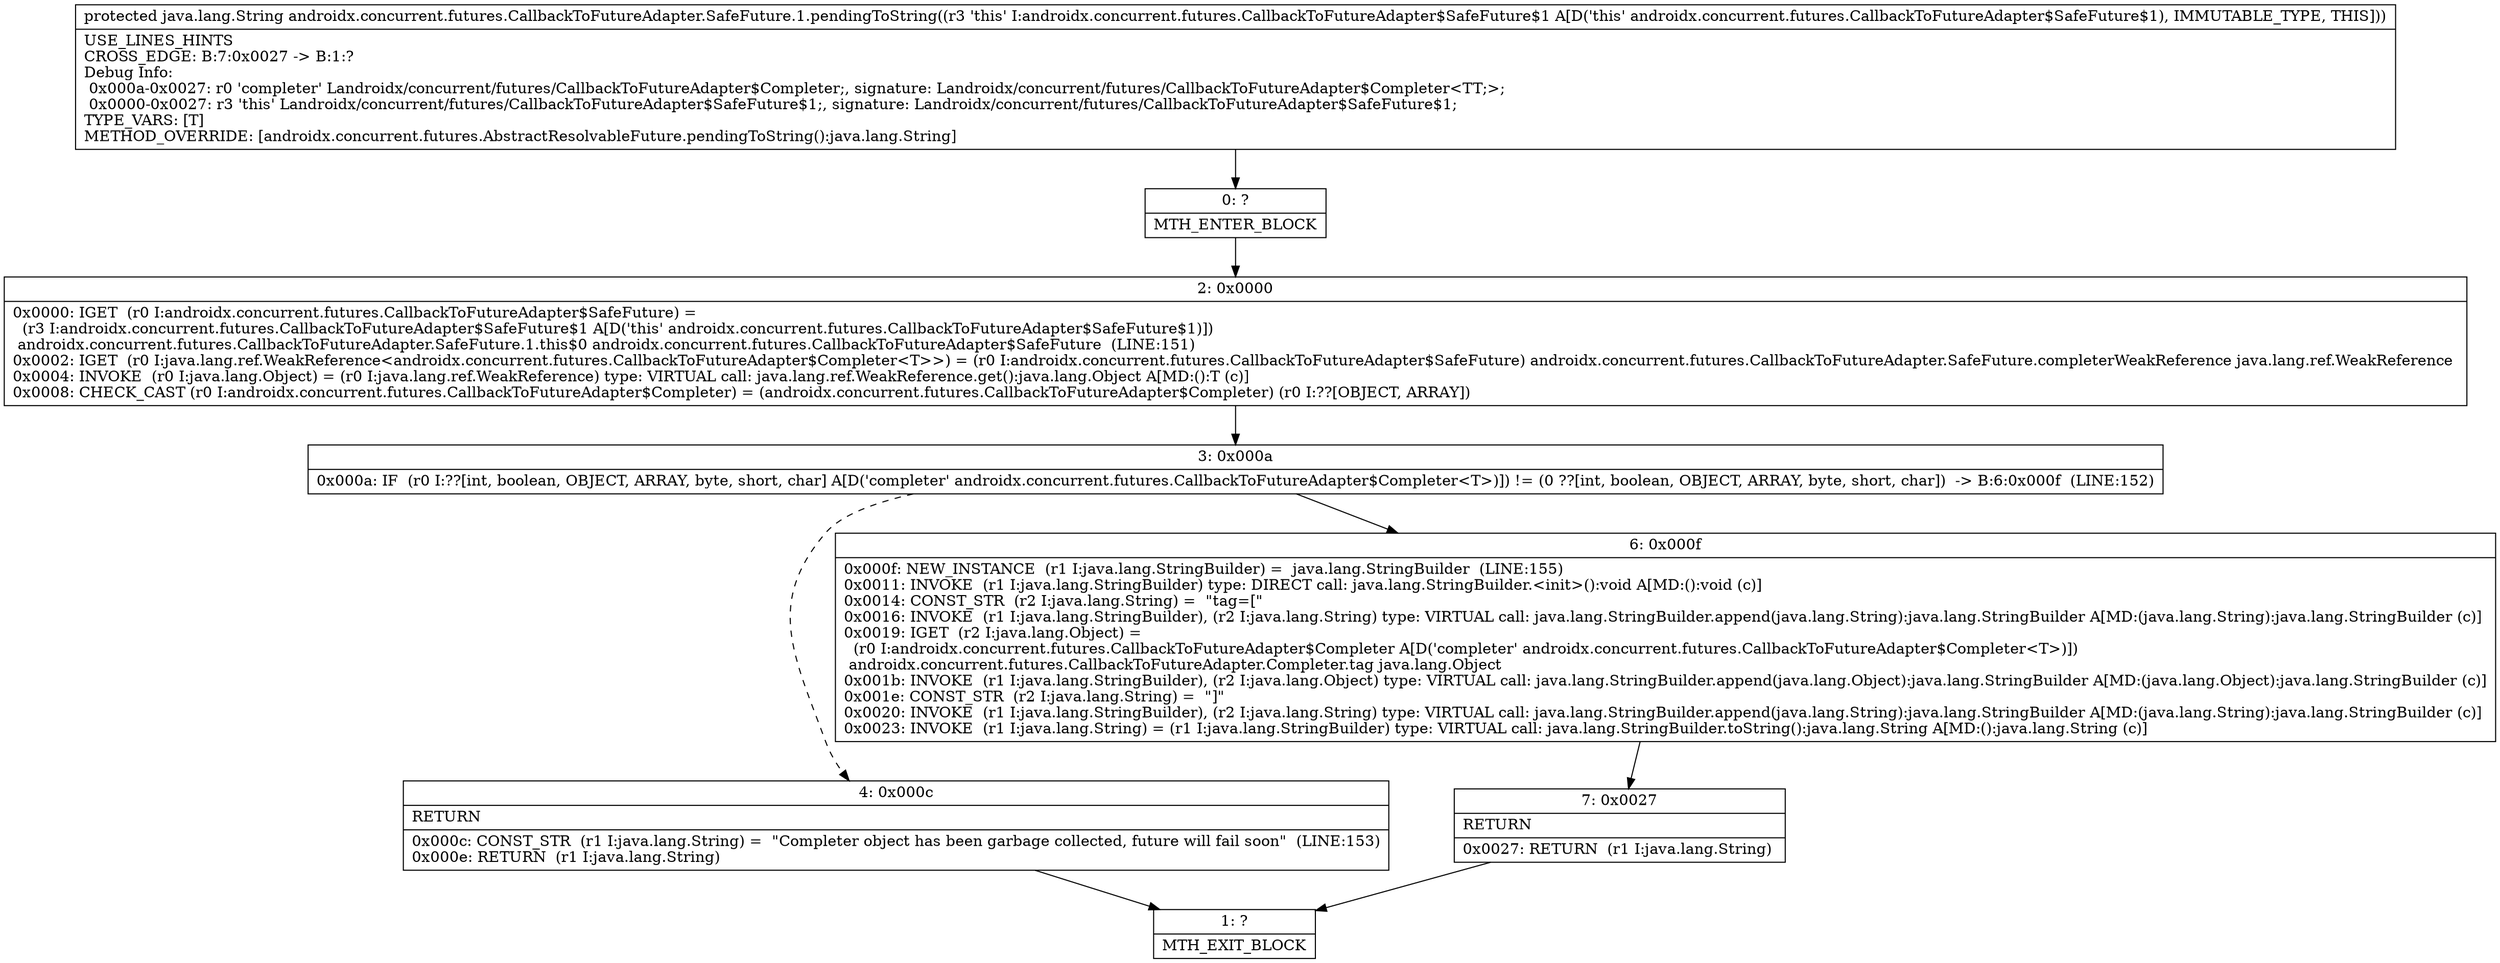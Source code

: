 digraph "CFG forandroidx.concurrent.futures.CallbackToFutureAdapter.SafeFuture.1.pendingToString()Ljava\/lang\/String;" {
Node_0 [shape=record,label="{0\:\ ?|MTH_ENTER_BLOCK\l}"];
Node_2 [shape=record,label="{2\:\ 0x0000|0x0000: IGET  (r0 I:androidx.concurrent.futures.CallbackToFutureAdapter$SafeFuture) = \l  (r3 I:androidx.concurrent.futures.CallbackToFutureAdapter$SafeFuture$1 A[D('this' androidx.concurrent.futures.CallbackToFutureAdapter$SafeFuture$1)])\l androidx.concurrent.futures.CallbackToFutureAdapter.SafeFuture.1.this$0 androidx.concurrent.futures.CallbackToFutureAdapter$SafeFuture  (LINE:151)\l0x0002: IGET  (r0 I:java.lang.ref.WeakReference\<androidx.concurrent.futures.CallbackToFutureAdapter$Completer\<T\>\>) = (r0 I:androidx.concurrent.futures.CallbackToFutureAdapter$SafeFuture) androidx.concurrent.futures.CallbackToFutureAdapter.SafeFuture.completerWeakReference java.lang.ref.WeakReference \l0x0004: INVOKE  (r0 I:java.lang.Object) = (r0 I:java.lang.ref.WeakReference) type: VIRTUAL call: java.lang.ref.WeakReference.get():java.lang.Object A[MD:():T (c)]\l0x0008: CHECK_CAST (r0 I:androidx.concurrent.futures.CallbackToFutureAdapter$Completer) = (androidx.concurrent.futures.CallbackToFutureAdapter$Completer) (r0 I:??[OBJECT, ARRAY]) \l}"];
Node_3 [shape=record,label="{3\:\ 0x000a|0x000a: IF  (r0 I:??[int, boolean, OBJECT, ARRAY, byte, short, char] A[D('completer' androidx.concurrent.futures.CallbackToFutureAdapter$Completer\<T\>)]) != (0 ??[int, boolean, OBJECT, ARRAY, byte, short, char])  \-\> B:6:0x000f  (LINE:152)\l}"];
Node_4 [shape=record,label="{4\:\ 0x000c|RETURN\l|0x000c: CONST_STR  (r1 I:java.lang.String) =  \"Completer object has been garbage collected, future will fail soon\"  (LINE:153)\l0x000e: RETURN  (r1 I:java.lang.String) \l}"];
Node_1 [shape=record,label="{1\:\ ?|MTH_EXIT_BLOCK\l}"];
Node_6 [shape=record,label="{6\:\ 0x000f|0x000f: NEW_INSTANCE  (r1 I:java.lang.StringBuilder) =  java.lang.StringBuilder  (LINE:155)\l0x0011: INVOKE  (r1 I:java.lang.StringBuilder) type: DIRECT call: java.lang.StringBuilder.\<init\>():void A[MD:():void (c)]\l0x0014: CONST_STR  (r2 I:java.lang.String) =  \"tag=[\" \l0x0016: INVOKE  (r1 I:java.lang.StringBuilder), (r2 I:java.lang.String) type: VIRTUAL call: java.lang.StringBuilder.append(java.lang.String):java.lang.StringBuilder A[MD:(java.lang.String):java.lang.StringBuilder (c)]\l0x0019: IGET  (r2 I:java.lang.Object) = \l  (r0 I:androidx.concurrent.futures.CallbackToFutureAdapter$Completer A[D('completer' androidx.concurrent.futures.CallbackToFutureAdapter$Completer\<T\>)])\l androidx.concurrent.futures.CallbackToFutureAdapter.Completer.tag java.lang.Object \l0x001b: INVOKE  (r1 I:java.lang.StringBuilder), (r2 I:java.lang.Object) type: VIRTUAL call: java.lang.StringBuilder.append(java.lang.Object):java.lang.StringBuilder A[MD:(java.lang.Object):java.lang.StringBuilder (c)]\l0x001e: CONST_STR  (r2 I:java.lang.String) =  \"]\" \l0x0020: INVOKE  (r1 I:java.lang.StringBuilder), (r2 I:java.lang.String) type: VIRTUAL call: java.lang.StringBuilder.append(java.lang.String):java.lang.StringBuilder A[MD:(java.lang.String):java.lang.StringBuilder (c)]\l0x0023: INVOKE  (r1 I:java.lang.String) = (r1 I:java.lang.StringBuilder) type: VIRTUAL call: java.lang.StringBuilder.toString():java.lang.String A[MD:():java.lang.String (c)]\l}"];
Node_7 [shape=record,label="{7\:\ 0x0027|RETURN\l|0x0027: RETURN  (r1 I:java.lang.String) \l}"];
MethodNode[shape=record,label="{protected java.lang.String androidx.concurrent.futures.CallbackToFutureAdapter.SafeFuture.1.pendingToString((r3 'this' I:androidx.concurrent.futures.CallbackToFutureAdapter$SafeFuture$1 A[D('this' androidx.concurrent.futures.CallbackToFutureAdapter$SafeFuture$1), IMMUTABLE_TYPE, THIS]))  | USE_LINES_HINTS\lCROSS_EDGE: B:7:0x0027 \-\> B:1:?\lDebug Info:\l  0x000a\-0x0027: r0 'completer' Landroidx\/concurrent\/futures\/CallbackToFutureAdapter$Completer;, signature: Landroidx\/concurrent\/futures\/CallbackToFutureAdapter$Completer\<TT;\>;\l  0x0000\-0x0027: r3 'this' Landroidx\/concurrent\/futures\/CallbackToFutureAdapter$SafeFuture$1;, signature: Landroidx\/concurrent\/futures\/CallbackToFutureAdapter$SafeFuture$1;\lTYPE_VARS: [T]\lMETHOD_OVERRIDE: [androidx.concurrent.futures.AbstractResolvableFuture.pendingToString():java.lang.String]\l}"];
MethodNode -> Node_0;Node_0 -> Node_2;
Node_2 -> Node_3;
Node_3 -> Node_4[style=dashed];
Node_3 -> Node_6;
Node_4 -> Node_1;
Node_6 -> Node_7;
Node_7 -> Node_1;
}

